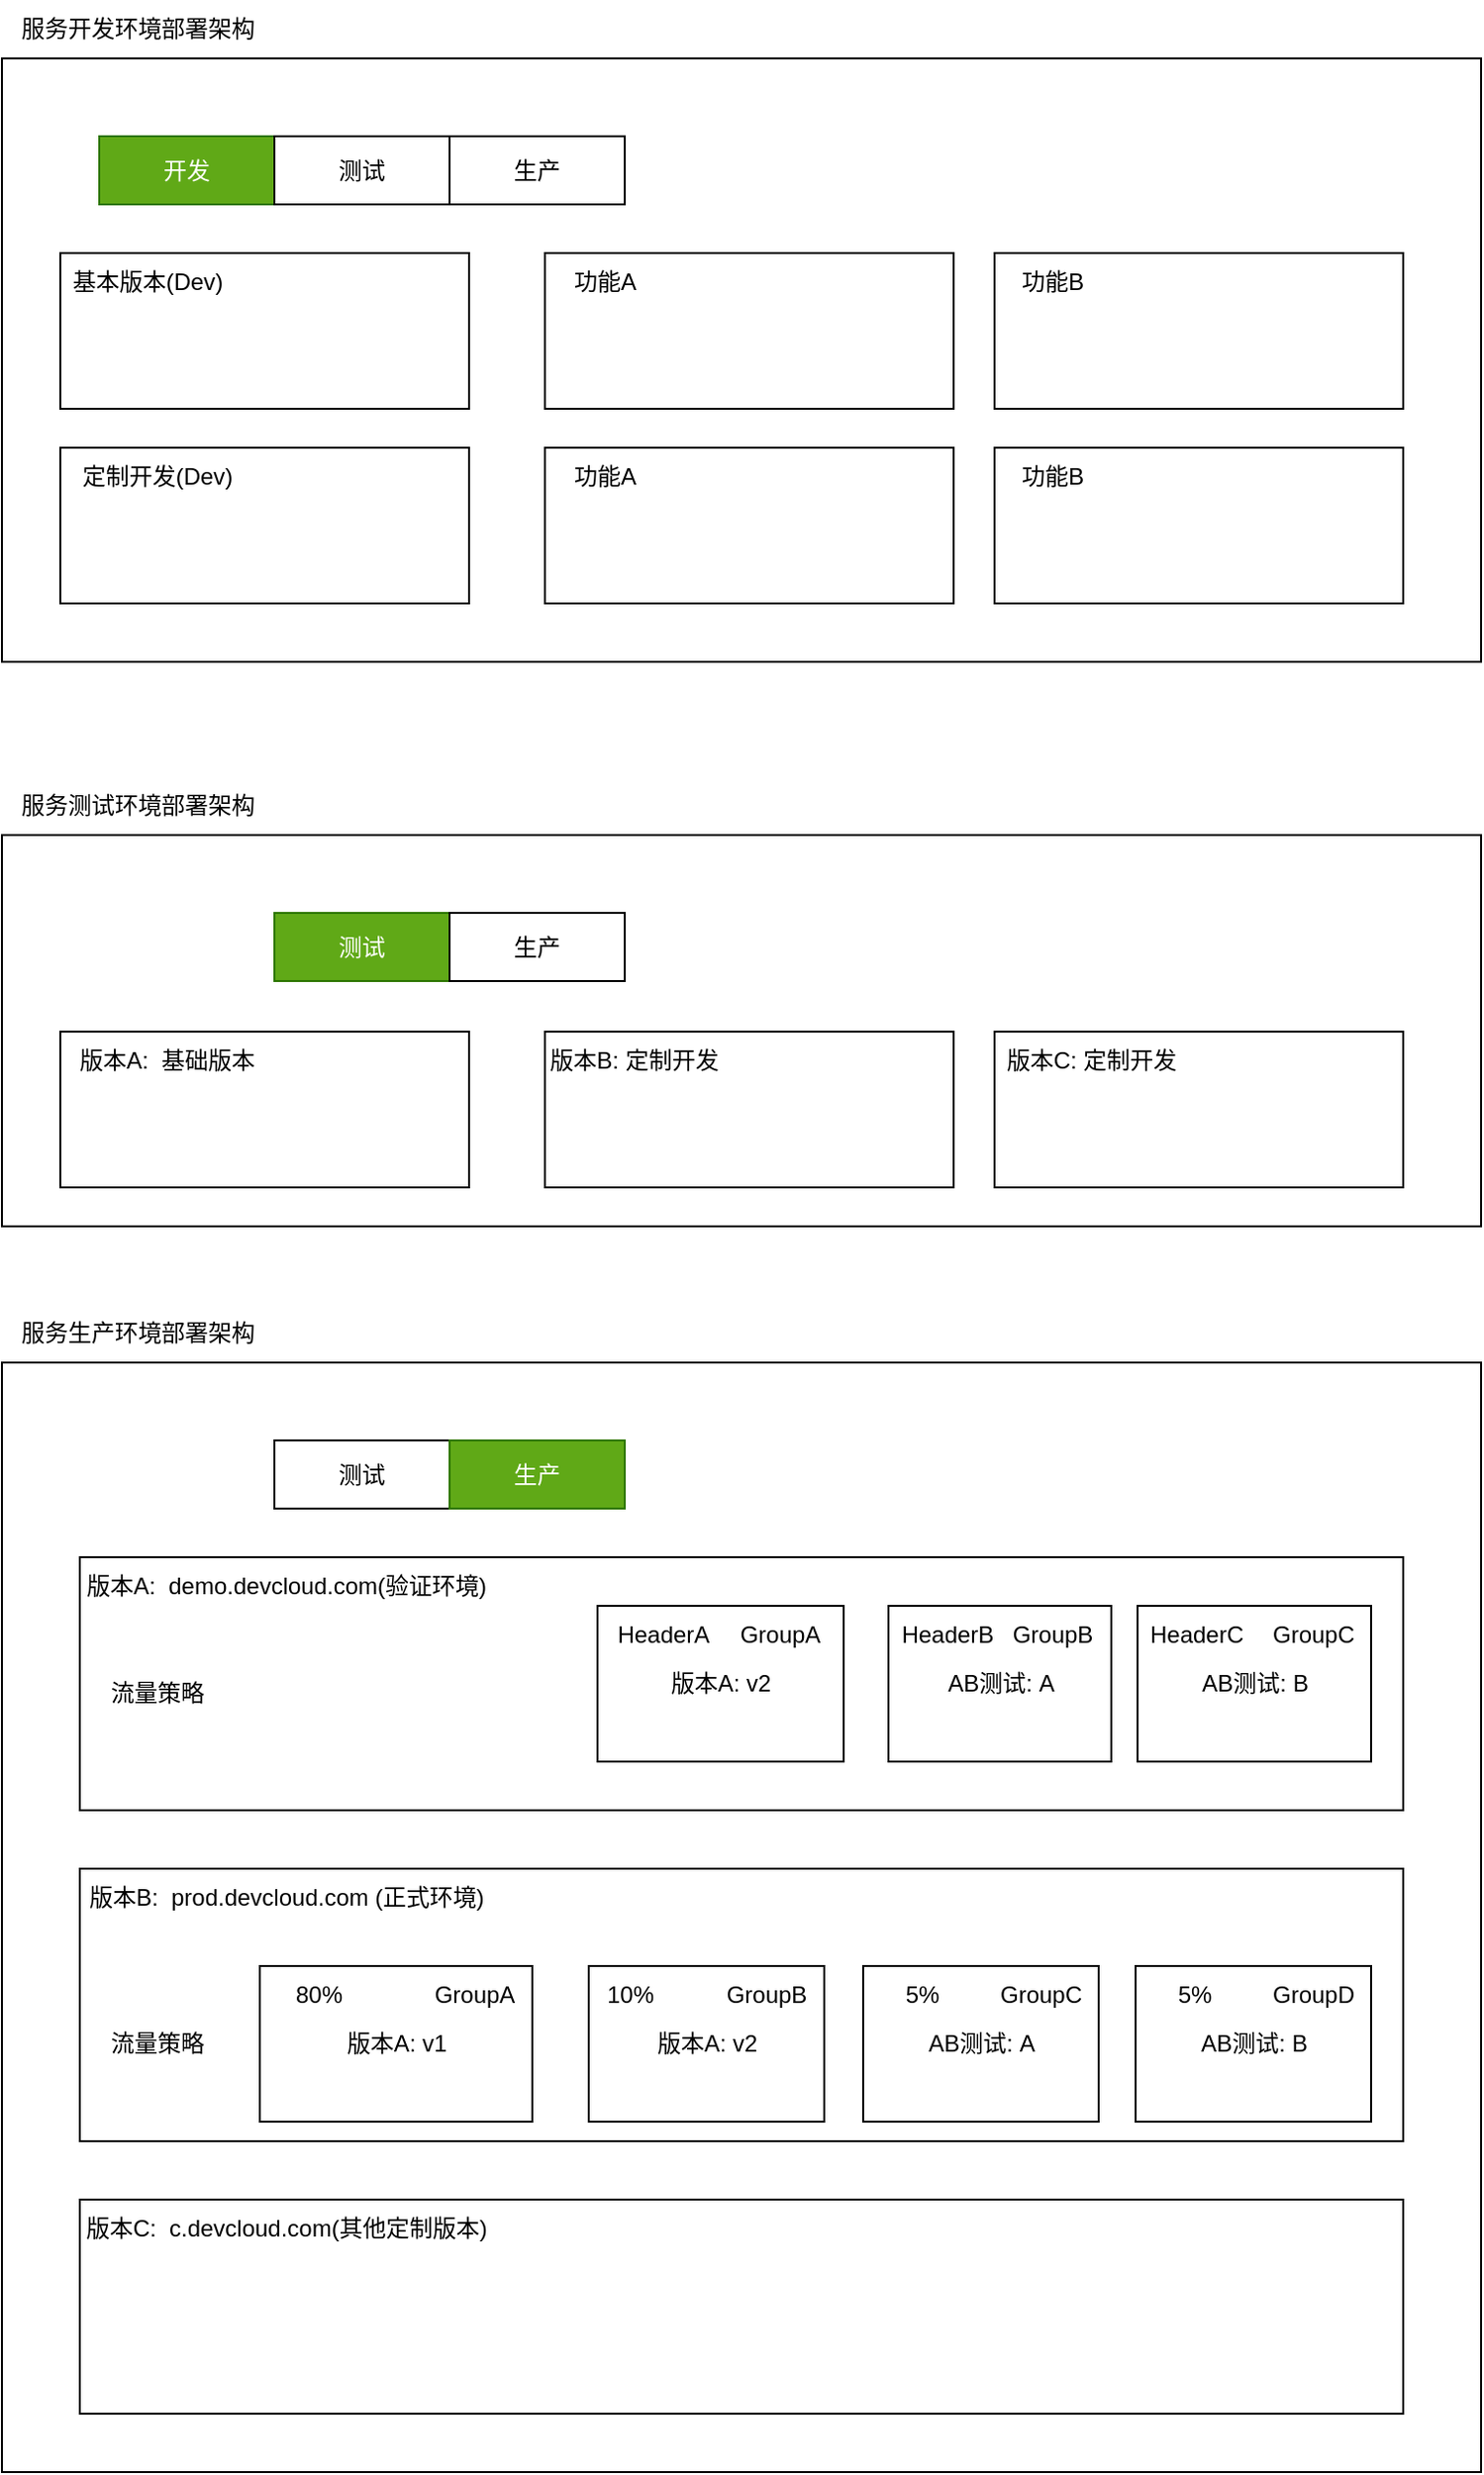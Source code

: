 <mxfile>
    <diagram id="MfxLpRDuEonaZ9vWYDYG" name="第 1 页">
        <mxGraphModel dx="1097" dy="611" grid="1" gridSize="10" guides="1" tooltips="1" connect="1" arrows="1" fold="1" page="1" pageScale="1" pageWidth="827" pageHeight="1169" math="0" shadow="0">
            <root>
                <mxCell id="0"/>
                <mxCell id="1" parent="0"/>
                <mxCell id="2" value="" style="rounded=0;whiteSpace=wrap;html=1;" parent="1" vertex="1">
                    <mxGeometry x="34" y="90" width="760" height="310" as="geometry"/>
                </mxCell>
                <mxCell id="3" value="" style="rounded=0;whiteSpace=wrap;html=1;" parent="1" vertex="1">
                    <mxGeometry x="64" y="190" width="210" height="80" as="geometry"/>
                </mxCell>
                <mxCell id="4" value="基本版本(Dev)" style="text;html=1;strokeColor=none;fillColor=none;align=center;verticalAlign=middle;whiteSpace=wrap;rounded=0;" parent="1" vertex="1">
                    <mxGeometry x="64" y="190" width="90" height="30" as="geometry"/>
                </mxCell>
                <mxCell id="5" value="" style="rounded=0;whiteSpace=wrap;html=1;" parent="1" vertex="1">
                    <mxGeometry x="313" y="190" width="210" height="80" as="geometry"/>
                </mxCell>
                <mxCell id="6" value="功能A" style="text;html=1;strokeColor=none;fillColor=none;align=center;verticalAlign=middle;whiteSpace=wrap;rounded=0;" parent="1" vertex="1">
                    <mxGeometry x="314" y="190" width="60" height="30" as="geometry"/>
                </mxCell>
                <mxCell id="7" value="服务开发环境部署架构" style="text;html=1;strokeColor=none;fillColor=none;align=center;verticalAlign=middle;whiteSpace=wrap;rounded=0;" parent="1" vertex="1">
                    <mxGeometry x="34" y="60" width="140" height="30" as="geometry"/>
                </mxCell>
                <mxCell id="8" value="" style="rounded=0;whiteSpace=wrap;html=1;" parent="1" vertex="1">
                    <mxGeometry x="544" y="190" width="210" height="80" as="geometry"/>
                </mxCell>
                <mxCell id="9" value="功能B" style="text;html=1;strokeColor=none;fillColor=none;align=center;verticalAlign=middle;whiteSpace=wrap;rounded=0;" parent="1" vertex="1">
                    <mxGeometry x="544" y="190" width="60" height="30" as="geometry"/>
                </mxCell>
                <mxCell id="10" value="开发" style="rounded=0;whiteSpace=wrap;html=1;fillColor=#60a917;fontColor=#ffffff;strokeColor=#2D7600;" parent="1" vertex="1">
                    <mxGeometry x="84" y="130" width="90" height="35" as="geometry"/>
                </mxCell>
                <mxCell id="11" value="测试" style="rounded=0;whiteSpace=wrap;html=1;" parent="1" vertex="1">
                    <mxGeometry x="174" y="130" width="90" height="35" as="geometry"/>
                </mxCell>
                <mxCell id="12" value="生产" style="rounded=0;whiteSpace=wrap;html=1;" parent="1" vertex="1">
                    <mxGeometry x="264" y="130" width="90" height="35" as="geometry"/>
                </mxCell>
                <mxCell id="13" value="" style="rounded=0;whiteSpace=wrap;html=1;" parent="1" vertex="1">
                    <mxGeometry x="34" y="489" width="760" height="201" as="geometry"/>
                </mxCell>
                <mxCell id="14" value="" style="rounded=0;whiteSpace=wrap;html=1;" parent="1" vertex="1">
                    <mxGeometry x="64" y="590" width="210" height="80" as="geometry"/>
                </mxCell>
                <mxCell id="15" value="版本A:&amp;nbsp; 基础版本" style="text;html=1;strokeColor=none;fillColor=none;align=center;verticalAlign=middle;whiteSpace=wrap;rounded=0;" parent="1" vertex="1">
                    <mxGeometry x="64" y="590" width="110" height="30" as="geometry"/>
                </mxCell>
                <mxCell id="16" value="" style="rounded=0;whiteSpace=wrap;html=1;" parent="1" vertex="1">
                    <mxGeometry x="313" y="590" width="210" height="80" as="geometry"/>
                </mxCell>
                <mxCell id="17" value="版本B: 定制开发" style="text;html=1;strokeColor=none;fillColor=none;align=center;verticalAlign=middle;whiteSpace=wrap;rounded=0;" parent="1" vertex="1">
                    <mxGeometry x="314" y="590" width="90" height="30" as="geometry"/>
                </mxCell>
                <mxCell id="18" value="" style="rounded=0;whiteSpace=wrap;html=1;" parent="1" vertex="1">
                    <mxGeometry x="544" y="590" width="210" height="80" as="geometry"/>
                </mxCell>
                <mxCell id="19" value="版本C: 定制开发" style="text;html=1;strokeColor=none;fillColor=none;align=center;verticalAlign=middle;whiteSpace=wrap;rounded=0;" parent="1" vertex="1">
                    <mxGeometry x="544" y="590" width="100" height="30" as="geometry"/>
                </mxCell>
                <mxCell id="20" value="开发" style="rounded=0;whiteSpace=wrap;html=1;fillColor=none;fontColor=#ffffff;strokeColor=#FFFFFF;" parent="1" vertex="1">
                    <mxGeometry x="84" y="529" width="90" height="35" as="geometry"/>
                </mxCell>
                <mxCell id="21" value="测试" style="rounded=0;whiteSpace=wrap;html=1;fillColor=#60a917;fontColor=#ffffff;strokeColor=#2D7600;" parent="1" vertex="1">
                    <mxGeometry x="174" y="529" width="90" height="35" as="geometry"/>
                </mxCell>
                <mxCell id="22" value="生产" style="rounded=0;whiteSpace=wrap;html=1;" parent="1" vertex="1">
                    <mxGeometry x="264" y="529" width="90" height="35" as="geometry"/>
                </mxCell>
                <mxCell id="23" value="服务测试环境部署架构" style="text;html=1;strokeColor=none;fillColor=none;align=center;verticalAlign=middle;whiteSpace=wrap;rounded=0;" parent="1" vertex="1">
                    <mxGeometry x="34" y="459" width="140" height="30" as="geometry"/>
                </mxCell>
                <mxCell id="24" value="" style="rounded=0;whiteSpace=wrap;html=1;" parent="1" vertex="1">
                    <mxGeometry x="34" y="760" width="760" height="570" as="geometry"/>
                </mxCell>
                <mxCell id="25" value="" style="rounded=0;whiteSpace=wrap;html=1;" parent="1" vertex="1">
                    <mxGeometry x="74" y="1020" width="680" height="140" as="geometry"/>
                </mxCell>
                <mxCell id="26" value="版本B:&amp;nbsp; prod.devcloud.com (正式环境)&amp;nbsp;" style="text;html=1;strokeColor=none;fillColor=none;align=center;verticalAlign=middle;whiteSpace=wrap;rounded=0;" parent="1" vertex="1">
                    <mxGeometry x="74" y="1020" width="216" height="30" as="geometry"/>
                </mxCell>
                <mxCell id="27" value="" style="rounded=0;whiteSpace=wrap;html=1;" parent="1" vertex="1">
                    <mxGeometry x="74" y="860" width="680" height="130" as="geometry"/>
                </mxCell>
                <mxCell id="28" value="" style="rounded=0;whiteSpace=wrap;html=1;" parent="1" vertex="1">
                    <mxGeometry x="74" y="1190" width="680" height="110" as="geometry"/>
                </mxCell>
                <mxCell id="29" value="开发" style="rounded=0;whiteSpace=wrap;html=1;fillColor=none;fontColor=#ffffff;strokeColor=#FFFFFF;" parent="1" vertex="1">
                    <mxGeometry x="84" y="800" width="90" height="35" as="geometry"/>
                </mxCell>
                <mxCell id="30" value="测试" style="rounded=0;whiteSpace=wrap;html=1;" parent="1" vertex="1">
                    <mxGeometry x="174" y="800" width="90" height="35" as="geometry"/>
                </mxCell>
                <mxCell id="31" value="生产" style="rounded=0;whiteSpace=wrap;html=1;fillColor=#60a917;fontColor=#ffffff;strokeColor=#2D7600;" parent="1" vertex="1">
                    <mxGeometry x="264" y="800" width="90" height="35" as="geometry"/>
                </mxCell>
                <mxCell id="32" value="服务生产环境部署架构" style="text;html=1;strokeColor=none;fillColor=none;align=center;verticalAlign=middle;whiteSpace=wrap;rounded=0;" parent="1" vertex="1">
                    <mxGeometry x="34" y="730" width="140" height="30" as="geometry"/>
                </mxCell>
                <mxCell id="33" value="" style="rounded=0;whiteSpace=wrap;html=1;" parent="1" vertex="1">
                    <mxGeometry x="64" y="290" width="210" height="80" as="geometry"/>
                </mxCell>
                <mxCell id="34" value="定制开发(Dev)" style="text;html=1;strokeColor=none;fillColor=none;align=center;verticalAlign=middle;whiteSpace=wrap;rounded=0;" parent="1" vertex="1">
                    <mxGeometry x="74" y="290" width="80" height="30" as="geometry"/>
                </mxCell>
                <mxCell id="35" value="" style="rounded=0;whiteSpace=wrap;html=1;" parent="1" vertex="1">
                    <mxGeometry x="313" y="290" width="210" height="80" as="geometry"/>
                </mxCell>
                <mxCell id="36" value="功能A" style="text;html=1;strokeColor=none;fillColor=none;align=center;verticalAlign=middle;whiteSpace=wrap;rounded=0;" parent="1" vertex="1">
                    <mxGeometry x="314" y="290" width="60" height="30" as="geometry"/>
                </mxCell>
                <mxCell id="37" value="" style="rounded=0;whiteSpace=wrap;html=1;" parent="1" vertex="1">
                    <mxGeometry x="544" y="290" width="210" height="80" as="geometry"/>
                </mxCell>
                <mxCell id="38" value="功能B" style="text;html=1;strokeColor=none;fillColor=none;align=center;verticalAlign=middle;whiteSpace=wrap;rounded=0;" parent="1" vertex="1">
                    <mxGeometry x="544" y="290" width="60" height="30" as="geometry"/>
                </mxCell>
                <mxCell id="39" value="版本A: v1" style="rounded=0;whiteSpace=wrap;html=1;" parent="1" vertex="1">
                    <mxGeometry x="166.5" y="1070" width="140" height="80" as="geometry"/>
                </mxCell>
                <mxCell id="40" value="版本A: v2" style="rounded=0;whiteSpace=wrap;html=1;" parent="1" vertex="1">
                    <mxGeometry x="335.5" y="1070" width="121" height="80" as="geometry"/>
                </mxCell>
                <mxCell id="41" value="AB测试: A" style="rounded=0;whiteSpace=wrap;html=1;" parent="1" vertex="1">
                    <mxGeometry x="476.5" y="1070" width="121" height="80" as="geometry"/>
                </mxCell>
                <mxCell id="42" value="AB测试: B" style="rounded=0;whiteSpace=wrap;html=1;" parent="1" vertex="1">
                    <mxGeometry x="616.5" y="1070" width="121" height="80" as="geometry"/>
                </mxCell>
                <mxCell id="43" value="流量策略" style="text;html=1;strokeColor=none;fillColor=none;align=center;verticalAlign=middle;whiteSpace=wrap;rounded=0;" parent="1" vertex="1">
                    <mxGeometry x="84" y="1095" width="60" height="30" as="geometry"/>
                </mxCell>
                <mxCell id="44" value="80%" style="text;html=1;strokeColor=none;fillColor=none;align=center;verticalAlign=middle;whiteSpace=wrap;rounded=0;" parent="1" vertex="1">
                    <mxGeometry x="166.5" y="1070" width="60" height="30" as="geometry"/>
                </mxCell>
                <mxCell id="45" value="10%" style="text;html=1;strokeColor=none;fillColor=none;align=center;verticalAlign=middle;whiteSpace=wrap;rounded=0;" parent="1" vertex="1">
                    <mxGeometry x="326.5" y="1070" width="60" height="30" as="geometry"/>
                </mxCell>
                <mxCell id="46" value="5%" style="text;html=1;strokeColor=none;fillColor=none;align=center;verticalAlign=middle;whiteSpace=wrap;rounded=0;" parent="1" vertex="1">
                    <mxGeometry x="476.5" y="1070" width="60" height="30" as="geometry"/>
                </mxCell>
                <mxCell id="47" value="5%" style="text;html=1;strokeColor=none;fillColor=none;align=center;verticalAlign=middle;whiteSpace=wrap;rounded=0;" parent="1" vertex="1">
                    <mxGeometry x="616.5" y="1070" width="60" height="30" as="geometry"/>
                </mxCell>
                <mxCell id="48" value="GroupA" style="text;html=1;strokeColor=none;fillColor=none;align=center;verticalAlign=middle;whiteSpace=wrap;rounded=0;" parent="1" vertex="1">
                    <mxGeometry x="246.5" y="1070" width="60" height="30" as="geometry"/>
                </mxCell>
                <mxCell id="49" value="GroupB" style="text;html=1;strokeColor=none;fillColor=none;align=center;verticalAlign=middle;whiteSpace=wrap;rounded=0;" parent="1" vertex="1">
                    <mxGeometry x="396.5" y="1070" width="60" height="30" as="geometry"/>
                </mxCell>
                <mxCell id="50" value="GroupC" style="text;html=1;strokeColor=none;fillColor=none;align=center;verticalAlign=middle;whiteSpace=wrap;rounded=0;" parent="1" vertex="1">
                    <mxGeometry x="537.5" y="1070" width="60" height="30" as="geometry"/>
                </mxCell>
                <mxCell id="51" value="GroupD" style="text;html=1;strokeColor=none;fillColor=none;align=center;verticalAlign=middle;whiteSpace=wrap;rounded=0;" parent="1" vertex="1">
                    <mxGeometry x="677.5" y="1070" width="60" height="30" as="geometry"/>
                </mxCell>
                <mxCell id="52" value="版本A:&amp;nbsp; demo.devcloud.com(验证环境)&amp;nbsp;" style="text;html=1;strokeColor=none;fillColor=none;align=center;verticalAlign=middle;whiteSpace=wrap;rounded=0;" parent="1" vertex="1">
                    <mxGeometry x="74" y="860" width="216" height="30" as="geometry"/>
                </mxCell>
                <mxCell id="53" value="版本C:&amp;nbsp; c.devcloud.com(其他定制版本)&amp;nbsp;" style="text;html=1;strokeColor=none;fillColor=none;align=center;verticalAlign=middle;whiteSpace=wrap;rounded=0;" parent="1" vertex="1">
                    <mxGeometry x="74" y="1190" width="216" height="30" as="geometry"/>
                </mxCell>
                <mxCell id="54" value="版本A: v2" style="rounded=0;whiteSpace=wrap;html=1;" parent="1" vertex="1">
                    <mxGeometry x="340" y="885" width="126.5" height="80" as="geometry"/>
                </mxCell>
                <mxCell id="55" value="AB测试: A" style="rounded=0;whiteSpace=wrap;html=1;" parent="1" vertex="1">
                    <mxGeometry x="489.5" y="885" width="114.5" height="80" as="geometry"/>
                </mxCell>
                <mxCell id="56" value="AB测试: B" style="rounded=0;whiteSpace=wrap;html=1;" parent="1" vertex="1">
                    <mxGeometry x="617.5" y="885" width="120" height="80" as="geometry"/>
                </mxCell>
                <mxCell id="58" value="GroupA" style="text;html=1;strokeColor=none;fillColor=none;align=center;verticalAlign=middle;whiteSpace=wrap;rounded=0;" parent="1" vertex="1">
                    <mxGeometry x="404" y="885" width="60" height="30" as="geometry"/>
                </mxCell>
                <mxCell id="59" value="HeaderA" style="text;html=1;strokeColor=none;fillColor=none;align=center;verticalAlign=middle;whiteSpace=wrap;rounded=0;" parent="1" vertex="1">
                    <mxGeometry x="344" y="885" width="60" height="30" as="geometry"/>
                </mxCell>
                <mxCell id="60" value="流量策略" style="text;html=1;strokeColor=none;fillColor=none;align=center;verticalAlign=middle;whiteSpace=wrap;rounded=0;" parent="1" vertex="1">
                    <mxGeometry x="84" y="915" width="60" height="30" as="geometry"/>
                </mxCell>
                <mxCell id="61" value="GroupB" style="text;html=1;strokeColor=none;fillColor=none;align=center;verticalAlign=middle;whiteSpace=wrap;rounded=0;" parent="1" vertex="1">
                    <mxGeometry x="544" y="885" width="60" height="30" as="geometry"/>
                </mxCell>
                <mxCell id="62" value="HeaderB" style="text;html=1;strokeColor=none;fillColor=none;align=center;verticalAlign=middle;whiteSpace=wrap;rounded=0;" parent="1" vertex="1">
                    <mxGeometry x="489.5" y="885" width="60" height="30" as="geometry"/>
                </mxCell>
                <mxCell id="63" value="HeaderC" style="text;html=1;strokeColor=none;fillColor=none;align=center;verticalAlign=middle;whiteSpace=wrap;rounded=0;" parent="1" vertex="1">
                    <mxGeometry x="617.5" y="885" width="60" height="30" as="geometry"/>
                </mxCell>
                <mxCell id="65" value="GroupC" style="text;html=1;strokeColor=none;fillColor=none;align=center;verticalAlign=middle;whiteSpace=wrap;rounded=0;" parent="1" vertex="1">
                    <mxGeometry x="677.5" y="885" width="60" height="30" as="geometry"/>
                </mxCell>
            </root>
        </mxGraphModel>
    </diagram>
</mxfile>